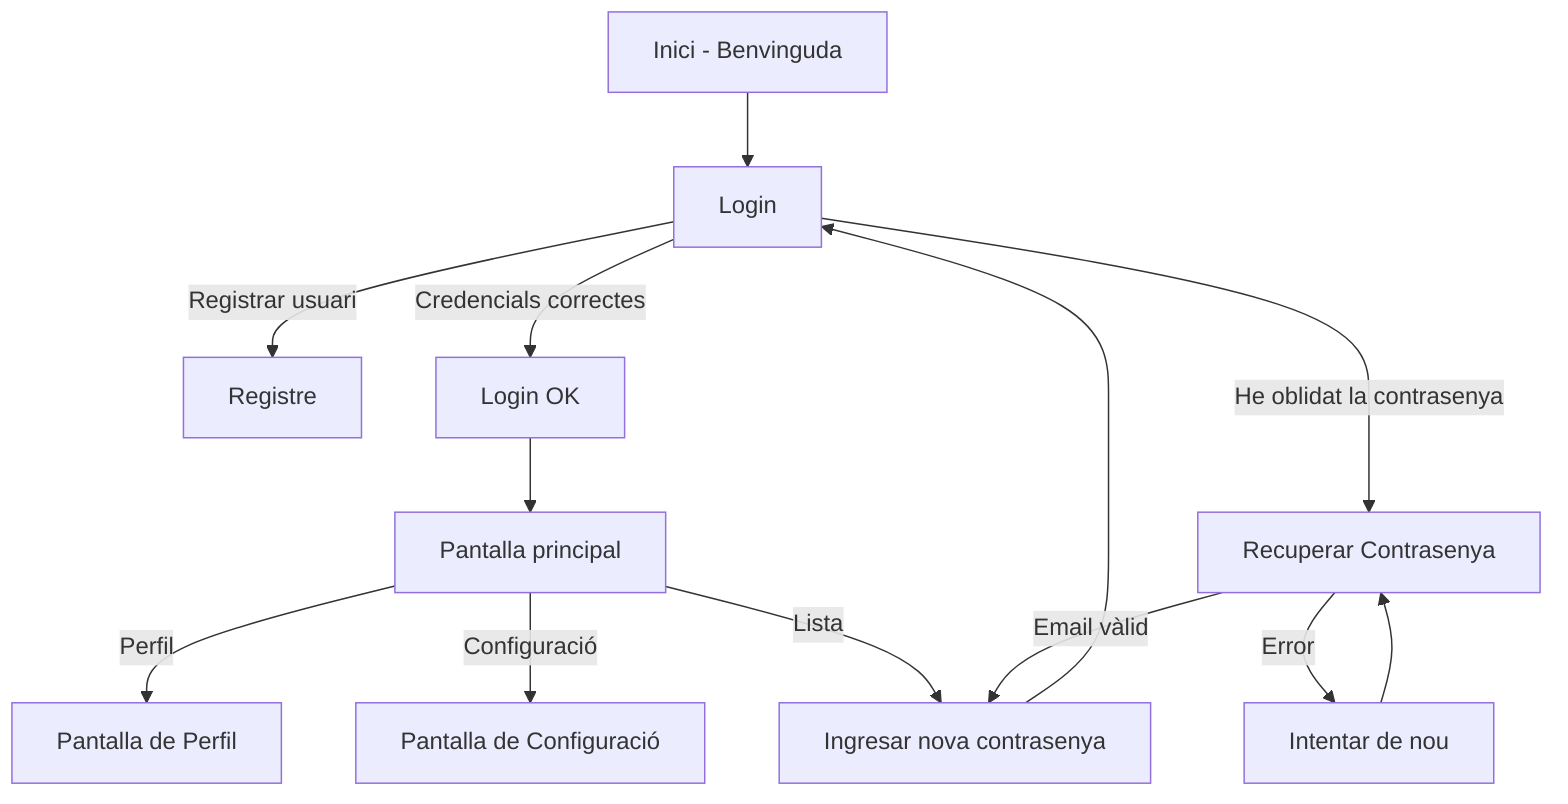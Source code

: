 flowchart TD;
    A["Inici - Benvinguda"] --> B["Login"];
    B -->|Registrar usuari| C["Registre"];
    B -->|Credencials correctes| D["Login OK "];
    
    D --> E["Pantalla principal"];
    E -->|Perfil| F["Pantalla de Perfil"];
    E -->|Configuració| G["Pantalla de Configuració"];
    E -->|Lista|I["Lista de nens"];
    
    B -->|He oblidat la contrasenya| H["Recuperar Contrasenya"];
    H -->|Email vàlid| I["Ingresar nova contrasenya"] --> B;
    H -->|Error| H1["Intentar de nou"] --> H;